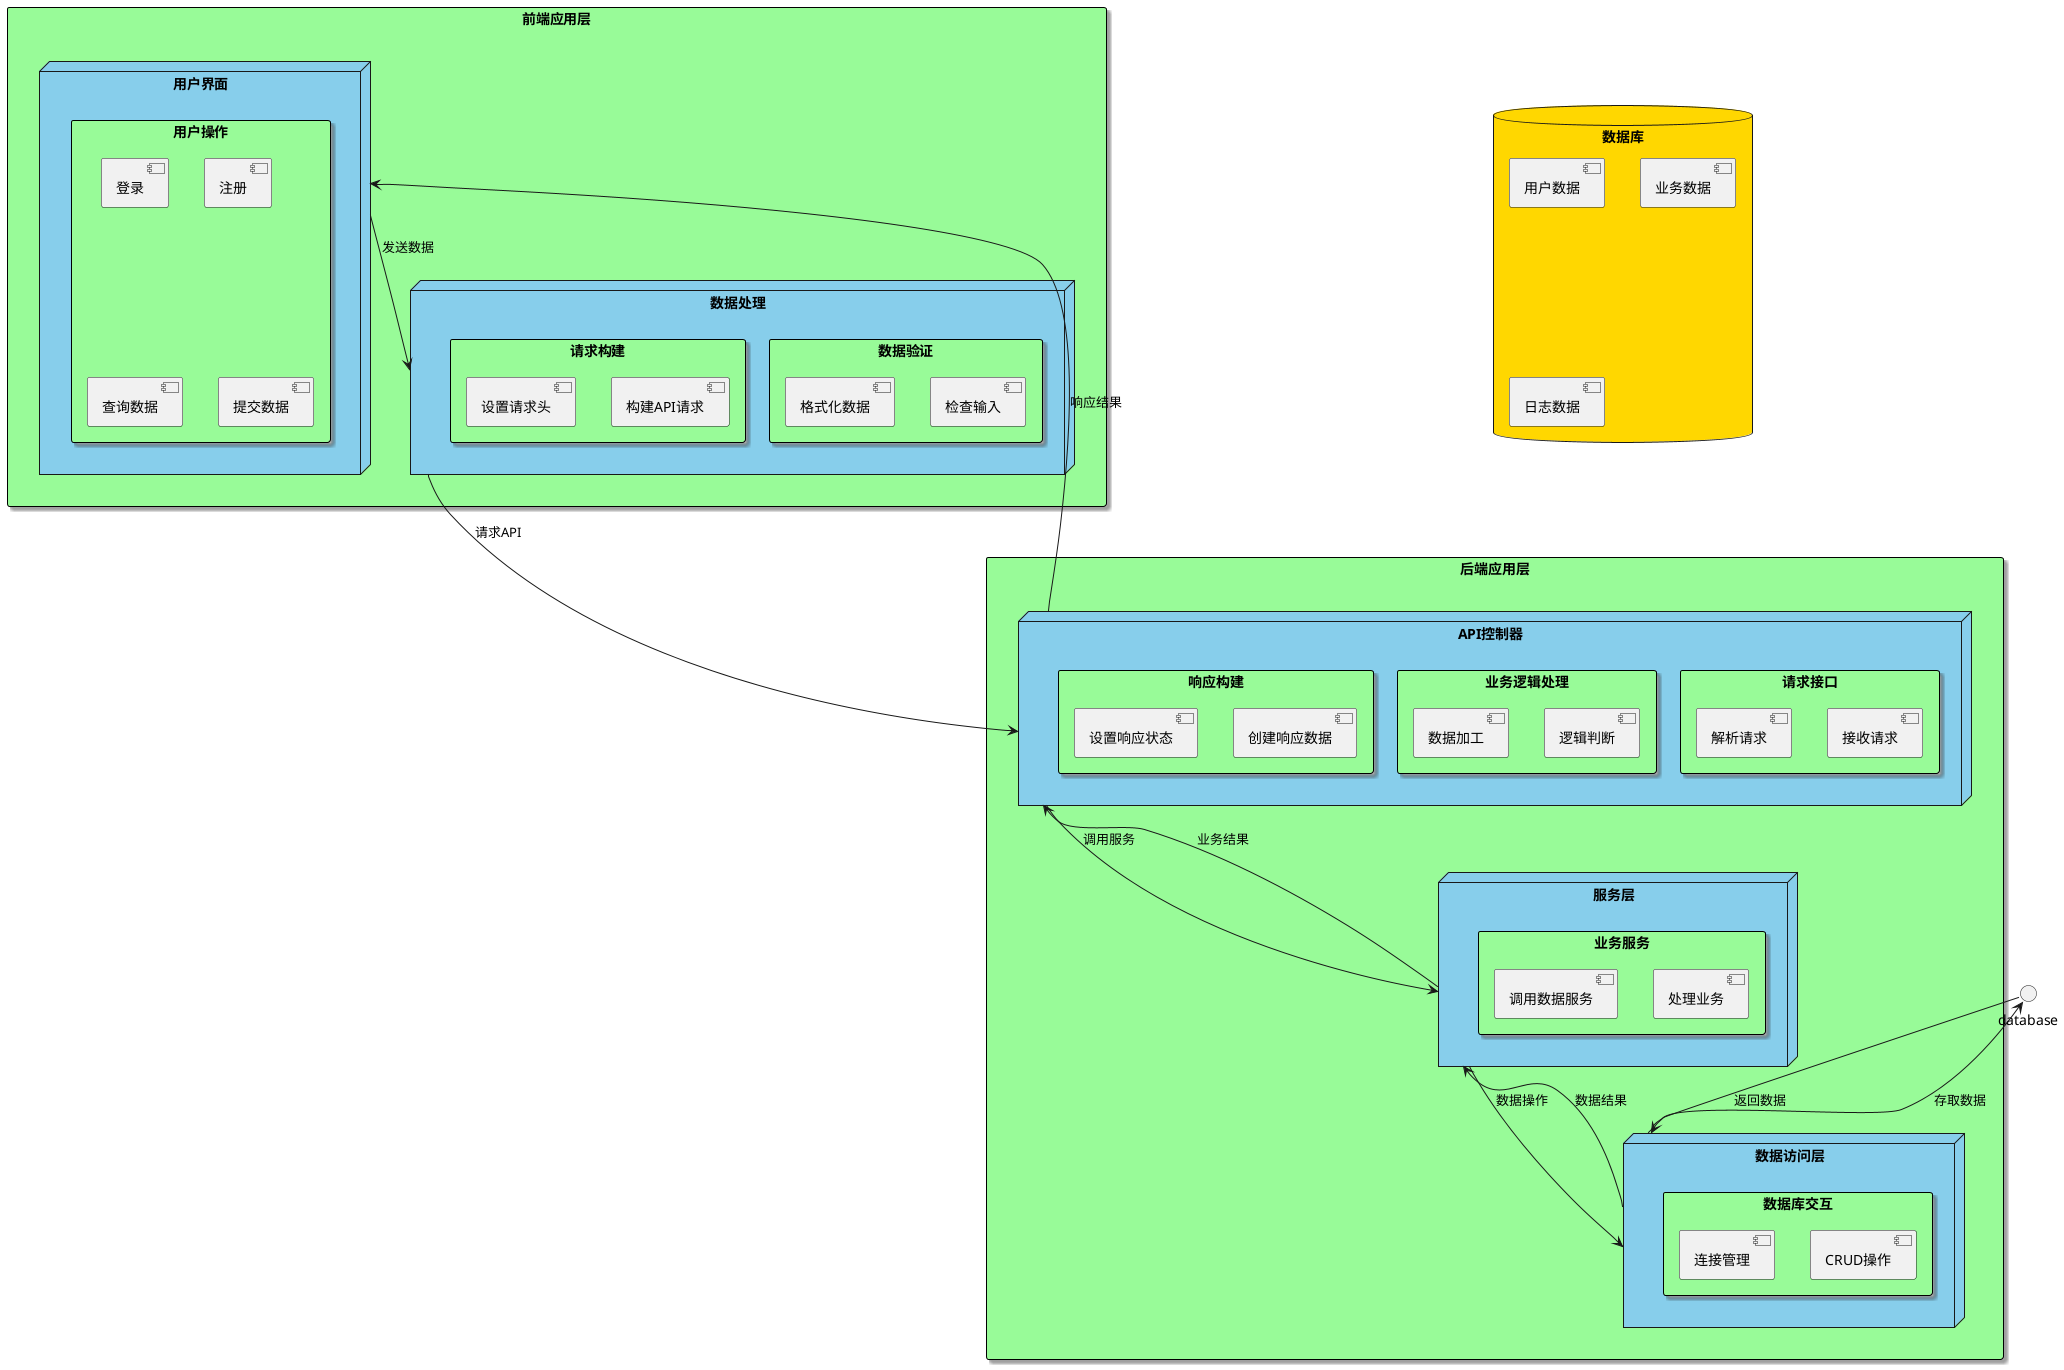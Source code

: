 @startuml
skinparam rectangle {
    BackgroundColor PaleGreen
    BorderColor Black
    Shadowing true
}
skinparam database {
    BackgroundColor Gold
}
skinparam node {
    BackgroundColor SkyBlue
}

rectangle "前端应用层" {
    node "用户界面" as UI {
        rectangle "用户操作" {
            [登录]
            [注册]
            [查询数据]
            [提交数据]
        }
    }
    node "数据处理" as DataProc {
        rectangle "数据验证" {
            [检查输入]
            [格式化数据]
        }
        rectangle "请求构建" {
            [构建API请求]
            [设置请求头]
        }
    }
}

rectangle "后端应用层" {
    node "API控制器" as API {
        rectangle "请求接口" {
            [接收请求]
            [解析请求]
        }
        rectangle "业务逻辑处理" {
            [逻辑判断]
            [数据加工]
        }
        rectangle "响应构建" {
            [创建响应数据]
            [设置响应状态]
        }
    }
    node "服务层" as Service {
        rectangle "业务服务" {
            [处理业务]
            [调用数据服务]
        }
    }
    node "数据访问层" as DAO {
        rectangle "数据库交互" {
            [CRUD操作]
            [连接管理]
        }
    }
}

database "数据库" {
    [用户数据]
    [业务数据]
    [日志数据]
}

' 连接
UI --> DataProc : 发送数据
DataProc --> API : 请求API
API --> Service : 调用服务
Service --> DAO : 数据操作
DAO --> database : 存取数据
database --> DAO : 返回数据
DAO --> Service : 数据结果
Service --> API : 业务结果
API --> UI : 响应结果

@enduml

